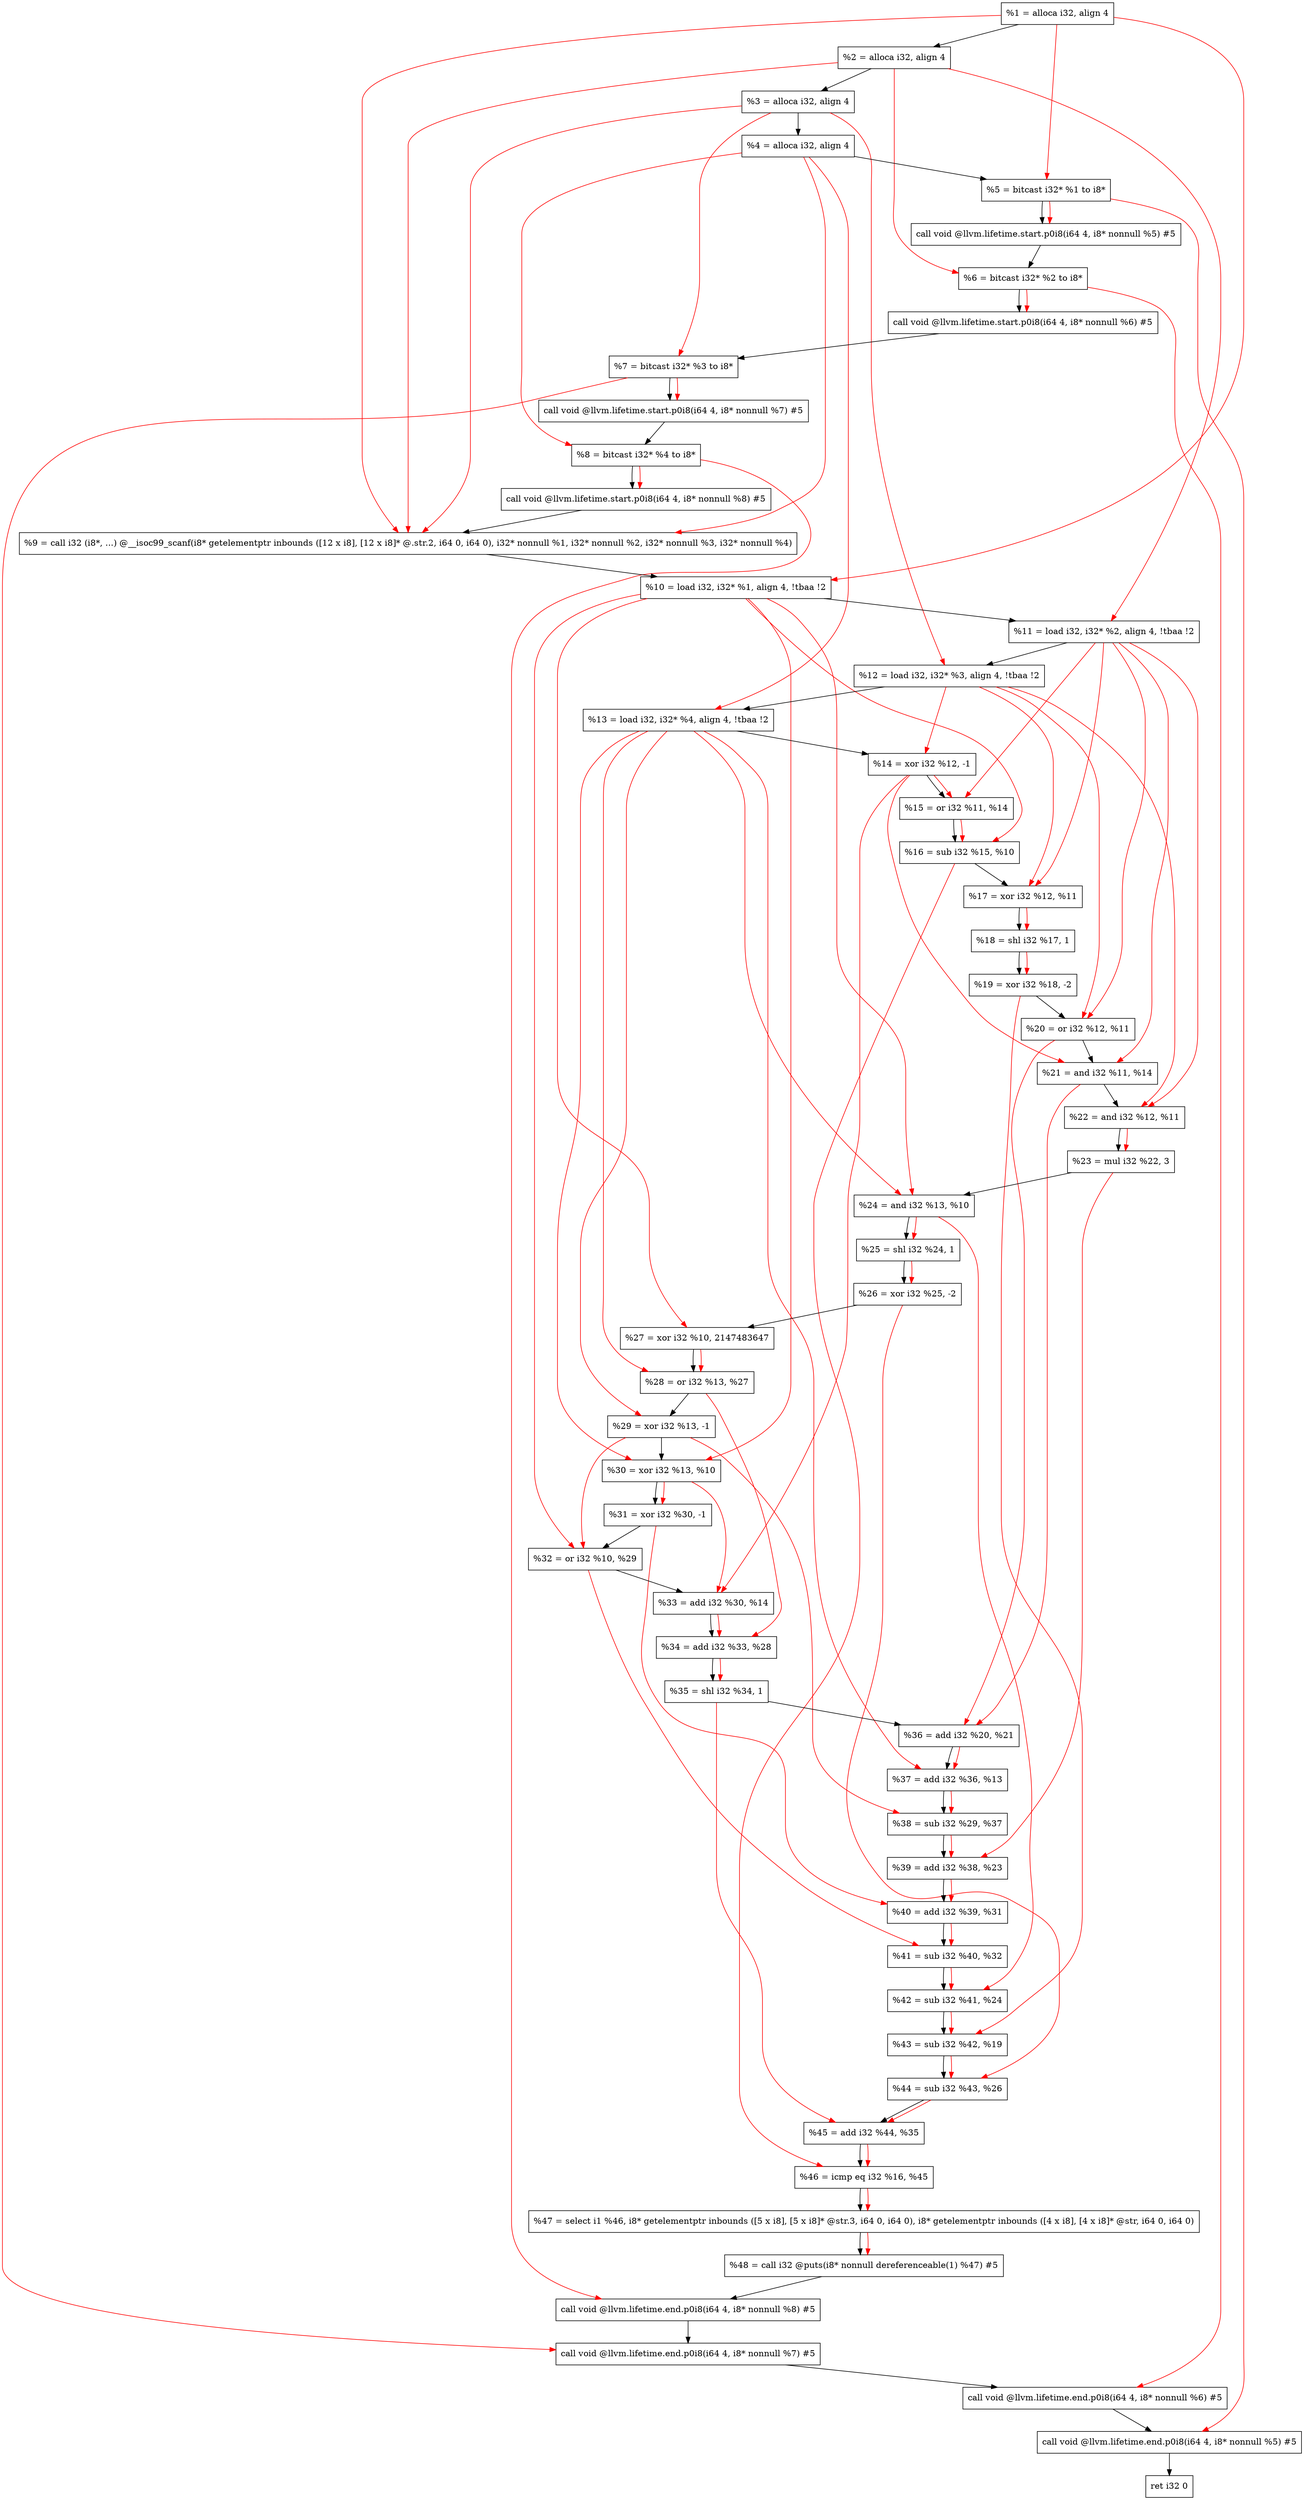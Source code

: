 digraph "DFG for'main' function" {
	Node0x1493768[shape=record, label="  %1 = alloca i32, align 4"];
	Node0x14937e8[shape=record, label="  %2 = alloca i32, align 4"];
	Node0x1493878[shape=record, label="  %3 = alloca i32, align 4"];
	Node0x14938d8[shape=record, label="  %4 = alloca i32, align 4"];
	Node0x1493988[shape=record, label="  %5 = bitcast i32* %1 to i8*"];
	Node0x1493db8[shape=record, label="  call void @llvm.lifetime.start.p0i8(i64 4, i8* nonnull %5) #5"];
	Node0x1493e98[shape=record, label="  %6 = bitcast i32* %2 to i8*"];
	Node0x1493f98[shape=record, label="  call void @llvm.lifetime.start.p0i8(i64 4, i8* nonnull %6) #5"];
	Node0x1494058[shape=record, label="  %7 = bitcast i32* %3 to i8*"];
	Node0x1494108[shape=record, label="  call void @llvm.lifetime.start.p0i8(i64 4, i8* nonnull %7) #5"];
	Node0x14941c8[shape=record, label="  %8 = bitcast i32* %4 to i8*"];
	Node0x1494278[shape=record, label="  call void @llvm.lifetime.start.p0i8(i64 4, i8* nonnull %8) #5"];
	Node0x148ea00[shape=record, label="  %9 = call i32 (i8*, ...) @__isoc99_scanf(i8* getelementptr inbounds ([12 x i8], [12 x i8]* @.str.2, i64 0, i64 0), i32* nonnull %1, i32* nonnull %2, i32* nonnull %3, i32* nonnull %4)"];
	Node0x1494478[shape=record, label="  %10 = load i32, i32* %1, align 4, !tbaa !2"];
	Node0x14953e8[shape=record, label="  %11 = load i32, i32* %2, align 4, !tbaa !2"];
	Node0x1495a58[shape=record, label="  %12 = load i32, i32* %3, align 4, !tbaa !2"];
	Node0x1495ab8[shape=record, label="  %13 = load i32, i32* %4, align 4, !tbaa !2"];
	Node0x1495b30[shape=record, label="  %14 = xor i32 %12, -1"];
	Node0x1495ba0[shape=record, label="  %15 = or i32 %11, %14"];
	Node0x1495c10[shape=record, label="  %16 = sub i32 %15, %10"];
	Node0x1495c80[shape=record, label="  %17 = xor i32 %12, %11"];
	Node0x1495cf0[shape=record, label="  %18 = shl i32 %17, 1"];
	Node0x1495d60[shape=record, label="  %19 = xor i32 %18, -2"];
	Node0x1495dd0[shape=record, label="  %20 = or i32 %12, %11"];
	Node0x1495e40[shape=record, label="  %21 = and i32 %11, %14"];
	Node0x1495eb0[shape=record, label="  %22 = and i32 %12, %11"];
	Node0x1495f20[shape=record, label="  %23 = mul i32 %22, 3"];
	Node0x1495f90[shape=record, label="  %24 = and i32 %13, %10"];
	Node0x1496000[shape=record, label="  %25 = shl i32 %24, 1"];
	Node0x1496070[shape=record, label="  %26 = xor i32 %25, -2"];
	Node0x14960e0[shape=record, label="  %27 = xor i32 %10, 2147483647"];
	Node0x1496150[shape=record, label="  %28 = or i32 %13, %27"];
	Node0x14961c0[shape=record, label="  %29 = xor i32 %13, -1"];
	Node0x1496230[shape=record, label="  %30 = xor i32 %13, %10"];
	Node0x14962a0[shape=record, label="  %31 = xor i32 %30, -1"];
	Node0x1496310[shape=record, label="  %32 = or i32 %10, %29"];
	Node0x1496380[shape=record, label="  %33 = add i32 %30, %14"];
	Node0x14963f0[shape=record, label="  %34 = add i32 %33, %28"];
	Node0x1496460[shape=record, label="  %35 = shl i32 %34, 1"];
	Node0x14964d0[shape=record, label="  %36 = add i32 %20, %21"];
	Node0x1496540[shape=record, label="  %37 = add i32 %36, %13"];
	Node0x14965b0[shape=record, label="  %38 = sub i32 %29, %37"];
	Node0x1496620[shape=record, label="  %39 = add i32 %38, %23"];
	Node0x1496690[shape=record, label="  %40 = add i32 %39, %31"];
	Node0x1496700[shape=record, label="  %41 = sub i32 %40, %32"];
	Node0x1496770[shape=record, label="  %42 = sub i32 %41, %24"];
	Node0x14967e0[shape=record, label="  %43 = sub i32 %42, %19"];
	Node0x1496850[shape=record, label="  %44 = sub i32 %43, %26"];
	Node0x14968c0[shape=record, label="  %45 = add i32 %44, %35"];
	Node0x1496930[shape=record, label="  %46 = icmp eq i32 %16, %45"];
	Node0x14338b8[shape=record, label="  %47 = select i1 %46, i8* getelementptr inbounds ([5 x i8], [5 x i8]* @str.3, i64 0, i64 0), i8* getelementptr inbounds ([4 x i8], [4 x i8]* @str, i64 0, i64 0)"];
	Node0x14969c0[shape=record, label="  %48 = call i32 @puts(i8* nonnull dereferenceable(1) %47) #5"];
	Node0x1496c68[shape=record, label="  call void @llvm.lifetime.end.p0i8(i64 4, i8* nonnull %8) #5"];
	Node0x1496dc8[shape=record, label="  call void @llvm.lifetime.end.p0i8(i64 4, i8* nonnull %7) #5"];
	Node0x1496ed8[shape=record, label="  call void @llvm.lifetime.end.p0i8(i64 4, i8* nonnull %6) #5"];
	Node0x1496fe8[shape=record, label="  call void @llvm.lifetime.end.p0i8(i64 4, i8* nonnull %5) #5"];
	Node0x14970a8[shape=record, label="  ret i32 0"];
	Node0x1493768 -> Node0x14937e8;
	Node0x14937e8 -> Node0x1493878;
	Node0x1493878 -> Node0x14938d8;
	Node0x14938d8 -> Node0x1493988;
	Node0x1493988 -> Node0x1493db8;
	Node0x1493db8 -> Node0x1493e98;
	Node0x1493e98 -> Node0x1493f98;
	Node0x1493f98 -> Node0x1494058;
	Node0x1494058 -> Node0x1494108;
	Node0x1494108 -> Node0x14941c8;
	Node0x14941c8 -> Node0x1494278;
	Node0x1494278 -> Node0x148ea00;
	Node0x148ea00 -> Node0x1494478;
	Node0x1494478 -> Node0x14953e8;
	Node0x14953e8 -> Node0x1495a58;
	Node0x1495a58 -> Node0x1495ab8;
	Node0x1495ab8 -> Node0x1495b30;
	Node0x1495b30 -> Node0x1495ba0;
	Node0x1495ba0 -> Node0x1495c10;
	Node0x1495c10 -> Node0x1495c80;
	Node0x1495c80 -> Node0x1495cf0;
	Node0x1495cf0 -> Node0x1495d60;
	Node0x1495d60 -> Node0x1495dd0;
	Node0x1495dd0 -> Node0x1495e40;
	Node0x1495e40 -> Node0x1495eb0;
	Node0x1495eb0 -> Node0x1495f20;
	Node0x1495f20 -> Node0x1495f90;
	Node0x1495f90 -> Node0x1496000;
	Node0x1496000 -> Node0x1496070;
	Node0x1496070 -> Node0x14960e0;
	Node0x14960e0 -> Node0x1496150;
	Node0x1496150 -> Node0x14961c0;
	Node0x14961c0 -> Node0x1496230;
	Node0x1496230 -> Node0x14962a0;
	Node0x14962a0 -> Node0x1496310;
	Node0x1496310 -> Node0x1496380;
	Node0x1496380 -> Node0x14963f0;
	Node0x14963f0 -> Node0x1496460;
	Node0x1496460 -> Node0x14964d0;
	Node0x14964d0 -> Node0x1496540;
	Node0x1496540 -> Node0x14965b0;
	Node0x14965b0 -> Node0x1496620;
	Node0x1496620 -> Node0x1496690;
	Node0x1496690 -> Node0x1496700;
	Node0x1496700 -> Node0x1496770;
	Node0x1496770 -> Node0x14967e0;
	Node0x14967e0 -> Node0x1496850;
	Node0x1496850 -> Node0x14968c0;
	Node0x14968c0 -> Node0x1496930;
	Node0x1496930 -> Node0x14338b8;
	Node0x14338b8 -> Node0x14969c0;
	Node0x14969c0 -> Node0x1496c68;
	Node0x1496c68 -> Node0x1496dc8;
	Node0x1496dc8 -> Node0x1496ed8;
	Node0x1496ed8 -> Node0x1496fe8;
	Node0x1496fe8 -> Node0x14970a8;
edge [color=red]
	Node0x1493768 -> Node0x1493988;
	Node0x1493988 -> Node0x1493db8;
	Node0x14937e8 -> Node0x1493e98;
	Node0x1493e98 -> Node0x1493f98;
	Node0x1493878 -> Node0x1494058;
	Node0x1494058 -> Node0x1494108;
	Node0x14938d8 -> Node0x14941c8;
	Node0x14941c8 -> Node0x1494278;
	Node0x1493768 -> Node0x148ea00;
	Node0x14937e8 -> Node0x148ea00;
	Node0x1493878 -> Node0x148ea00;
	Node0x14938d8 -> Node0x148ea00;
	Node0x1493768 -> Node0x1494478;
	Node0x14937e8 -> Node0x14953e8;
	Node0x1493878 -> Node0x1495a58;
	Node0x14938d8 -> Node0x1495ab8;
	Node0x1495a58 -> Node0x1495b30;
	Node0x14953e8 -> Node0x1495ba0;
	Node0x1495b30 -> Node0x1495ba0;
	Node0x1495ba0 -> Node0x1495c10;
	Node0x1494478 -> Node0x1495c10;
	Node0x1495a58 -> Node0x1495c80;
	Node0x14953e8 -> Node0x1495c80;
	Node0x1495c80 -> Node0x1495cf0;
	Node0x1495cf0 -> Node0x1495d60;
	Node0x1495a58 -> Node0x1495dd0;
	Node0x14953e8 -> Node0x1495dd0;
	Node0x14953e8 -> Node0x1495e40;
	Node0x1495b30 -> Node0x1495e40;
	Node0x1495a58 -> Node0x1495eb0;
	Node0x14953e8 -> Node0x1495eb0;
	Node0x1495eb0 -> Node0x1495f20;
	Node0x1495ab8 -> Node0x1495f90;
	Node0x1494478 -> Node0x1495f90;
	Node0x1495f90 -> Node0x1496000;
	Node0x1496000 -> Node0x1496070;
	Node0x1494478 -> Node0x14960e0;
	Node0x1495ab8 -> Node0x1496150;
	Node0x14960e0 -> Node0x1496150;
	Node0x1495ab8 -> Node0x14961c0;
	Node0x1495ab8 -> Node0x1496230;
	Node0x1494478 -> Node0x1496230;
	Node0x1496230 -> Node0x14962a0;
	Node0x1494478 -> Node0x1496310;
	Node0x14961c0 -> Node0x1496310;
	Node0x1496230 -> Node0x1496380;
	Node0x1495b30 -> Node0x1496380;
	Node0x1496380 -> Node0x14963f0;
	Node0x1496150 -> Node0x14963f0;
	Node0x14963f0 -> Node0x1496460;
	Node0x1495dd0 -> Node0x14964d0;
	Node0x1495e40 -> Node0x14964d0;
	Node0x14964d0 -> Node0x1496540;
	Node0x1495ab8 -> Node0x1496540;
	Node0x14961c0 -> Node0x14965b0;
	Node0x1496540 -> Node0x14965b0;
	Node0x14965b0 -> Node0x1496620;
	Node0x1495f20 -> Node0x1496620;
	Node0x1496620 -> Node0x1496690;
	Node0x14962a0 -> Node0x1496690;
	Node0x1496690 -> Node0x1496700;
	Node0x1496310 -> Node0x1496700;
	Node0x1496700 -> Node0x1496770;
	Node0x1495f90 -> Node0x1496770;
	Node0x1496770 -> Node0x14967e0;
	Node0x1495d60 -> Node0x14967e0;
	Node0x14967e0 -> Node0x1496850;
	Node0x1496070 -> Node0x1496850;
	Node0x1496850 -> Node0x14968c0;
	Node0x1496460 -> Node0x14968c0;
	Node0x1495c10 -> Node0x1496930;
	Node0x14968c0 -> Node0x1496930;
	Node0x1496930 -> Node0x14338b8;
	Node0x14338b8 -> Node0x14969c0;
	Node0x14941c8 -> Node0x1496c68;
	Node0x1494058 -> Node0x1496dc8;
	Node0x1493e98 -> Node0x1496ed8;
	Node0x1493988 -> Node0x1496fe8;
}
